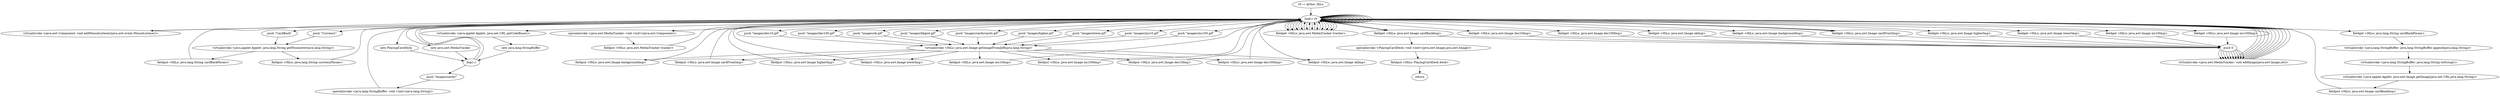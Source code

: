 digraph "" {
    "r0 := @this: HiLo"
    "load.r r0"
    "r0 := @this: HiLo"->"load.r r0";
    "load.r r0"->"load.r r0";
    "virtualinvoke <java.awt.Component: void addMouseListener(java.awt.event.MouseListener)>"
    "load.r r0"->"virtualinvoke <java.awt.Component: void addMouseListener(java.awt.event.MouseListener)>";
    "virtualinvoke <java.awt.Component: void addMouseListener(java.awt.event.MouseListener)>"->"load.r r0";
    "load.r r0"->"load.r r0";
    "push \"CardBack\""
    "load.r r0"->"push \"CardBack\"";
    "virtualinvoke <java.applet.Applet: java.lang.String getParameter(java.lang.String)>"
    "push \"CardBack\""->"virtualinvoke <java.applet.Applet: java.lang.String getParameter(java.lang.String)>";
    "fieldput <HiLo: java.lang.String cardBackParam>"
    "virtualinvoke <java.applet.Applet: java.lang.String getParameter(java.lang.String)>"->"fieldput <HiLo: java.lang.String cardBackParam>";
    "fieldput <HiLo: java.lang.String cardBackParam>"->"load.r r0";
    "load.r r0"->"load.r r0";
    "push \"Currency\""
    "load.r r0"->"push \"Currency\"";
    "push \"Currency\""->"virtualinvoke <java.applet.Applet: java.lang.String getParameter(java.lang.String)>";
    "fieldput <HiLo: java.lang.String currencyParam>"
    "virtualinvoke <java.applet.Applet: java.lang.String getParameter(java.lang.String)>"->"fieldput <HiLo: java.lang.String currencyParam>";
    "fieldput <HiLo: java.lang.String currencyParam>"->"load.r r0";
    "new java.awt.MediaTracker"
    "load.r r0"->"new java.awt.MediaTracker";
    "dup1.r"
    "new java.awt.MediaTracker"->"dup1.r";
    "dup1.r"->"load.r r0";
    "specialinvoke <java.awt.MediaTracker: void <init>(java.awt.Component)>"
    "load.r r0"->"specialinvoke <java.awt.MediaTracker: void <init>(java.awt.Component)>";
    "fieldput <HiLo: java.awt.MediaTracker tracker>"
    "specialinvoke <java.awt.MediaTracker: void <init>(java.awt.Component)>"->"fieldput <HiLo: java.awt.MediaTracker tracker>";
    "fieldput <HiLo: java.awt.MediaTracker tracker>"->"load.r r0";
    "load.r r0"->"load.r r0";
    "push \"images/bkgnd.gif\""
    "load.r r0"->"push \"images/bkgnd.gif\"";
    "virtualinvoke <HiLo: java.awt.Image getImageFromJAR(java.lang.String)>"
    "push \"images/bkgnd.gif\""->"virtualinvoke <HiLo: java.awt.Image getImageFromJAR(java.lang.String)>";
    "fieldput <HiLo: java.awt.Image backgroundImg>"
    "virtualinvoke <HiLo: java.awt.Image getImageFromJAR(java.lang.String)>"->"fieldput <HiLo: java.awt.Image backgroundImg>";
    "fieldput <HiLo: java.awt.Image backgroundImg>"->"load.r r0";
    "fieldget <HiLo: java.awt.MediaTracker tracker>"
    "load.r r0"->"fieldget <HiLo: java.awt.MediaTracker tracker>";
    "fieldget <HiLo: java.awt.MediaTracker tracker>"->"load.r r0";
    "fieldget <HiLo: java.awt.Image backgroundImg>"
    "load.r r0"->"fieldget <HiLo: java.awt.Image backgroundImg>";
    "push 0"
    "fieldget <HiLo: java.awt.Image backgroundImg>"->"push 0";
    "virtualinvoke <java.awt.MediaTracker: void addImage(java.awt.Image,int)>"
    "push 0"->"virtualinvoke <java.awt.MediaTracker: void addImage(java.awt.Image,int)>";
    "virtualinvoke <java.awt.MediaTracker: void addImage(java.awt.Image,int)>"->"load.r r0";
    "load.r r0"->"load.r r0";
    "push \"images/cards/cards.gif\""
    "load.r r0"->"push \"images/cards/cards.gif\"";
    "push \"images/cards/cards.gif\""->"virtualinvoke <HiLo: java.awt.Image getImageFromJAR(java.lang.String)>";
    "fieldput <HiLo: java.awt.Image cardFrontImg>"
    "virtualinvoke <HiLo: java.awt.Image getImageFromJAR(java.lang.String)>"->"fieldput <HiLo: java.awt.Image cardFrontImg>";
    "fieldput <HiLo: java.awt.Image cardFrontImg>"->"load.r r0";
    "load.r r0"->"fieldget <HiLo: java.awt.MediaTracker tracker>";
    "fieldget <HiLo: java.awt.MediaTracker tracker>"->"load.r r0";
    "fieldget <HiLo: java.awt.Image cardFrontImg>"
    "load.r r0"->"fieldget <HiLo: java.awt.Image cardFrontImg>";
    "fieldget <HiLo: java.awt.Image cardFrontImg>"->"push 0";
    "push 0"->"virtualinvoke <java.awt.MediaTracker: void addImage(java.awt.Image,int)>";
    "virtualinvoke <java.awt.MediaTracker: void addImage(java.awt.Image,int)>"->"load.r r0";
    "load.r r0"->"load.r r0";
    "load.r r0"->"load.r r0";
    "virtualinvoke <java.applet.Applet: java.net.URL getCodeBase()>"
    "load.r r0"->"virtualinvoke <java.applet.Applet: java.net.URL getCodeBase()>";
    "new java.lang.StringBuffer"
    "virtualinvoke <java.applet.Applet: java.net.URL getCodeBase()>"->"new java.lang.StringBuffer";
    "new java.lang.StringBuffer"->"dup1.r";
    "push \"images/cards/\""
    "dup1.r"->"push \"images/cards/\"";
    "specialinvoke <java.lang.StringBuffer: void <init>(java.lang.String)>"
    "push \"images/cards/\""->"specialinvoke <java.lang.StringBuffer: void <init>(java.lang.String)>";
    "specialinvoke <java.lang.StringBuffer: void <init>(java.lang.String)>"->"load.r r0";
    "fieldget <HiLo: java.lang.String cardBackParam>"
    "load.r r0"->"fieldget <HiLo: java.lang.String cardBackParam>";
    "virtualinvoke <java.lang.StringBuffer: java.lang.StringBuffer append(java.lang.String)>"
    "fieldget <HiLo: java.lang.String cardBackParam>"->"virtualinvoke <java.lang.StringBuffer: java.lang.StringBuffer append(java.lang.String)>";
    "virtualinvoke <java.lang.StringBuffer: java.lang.String toString()>"
    "virtualinvoke <java.lang.StringBuffer: java.lang.StringBuffer append(java.lang.String)>"->"virtualinvoke <java.lang.StringBuffer: java.lang.String toString()>";
    "virtualinvoke <java.applet.Applet: java.awt.Image getImage(java.net.URL,java.lang.String)>"
    "virtualinvoke <java.lang.StringBuffer: java.lang.String toString()>"->"virtualinvoke <java.applet.Applet: java.awt.Image getImage(java.net.URL,java.lang.String)>";
    "fieldput <HiLo: java.awt.Image cardBackImg>"
    "virtualinvoke <java.applet.Applet: java.awt.Image getImage(java.net.URL,java.lang.String)>"->"fieldput <HiLo: java.awt.Image cardBackImg>";
    "fieldput <HiLo: java.awt.Image cardBackImg>"->"load.r r0";
    "load.r r0"->"fieldget <HiLo: java.awt.MediaTracker tracker>";
    "fieldget <HiLo: java.awt.MediaTracker tracker>"->"load.r r0";
    "fieldget <HiLo: java.awt.Image cardBackImg>"
    "load.r r0"->"fieldget <HiLo: java.awt.Image cardBackImg>";
    "fieldget <HiLo: java.awt.Image cardBackImg>"->"push 0";
    "push 0"->"virtualinvoke <java.awt.MediaTracker: void addImage(java.awt.Image,int)>";
    "virtualinvoke <java.awt.MediaTracker: void addImage(java.awt.Image,int)>"->"load.r r0";
    "load.r r0"->"load.r r0";
    "push \"images/higher.gif\""
    "load.r r0"->"push \"images/higher.gif\"";
    "push \"images/higher.gif\""->"virtualinvoke <HiLo: java.awt.Image getImageFromJAR(java.lang.String)>";
    "fieldput <HiLo: java.awt.Image higherImg>"
    "virtualinvoke <HiLo: java.awt.Image getImageFromJAR(java.lang.String)>"->"fieldput <HiLo: java.awt.Image higherImg>";
    "fieldput <HiLo: java.awt.Image higherImg>"->"load.r r0";
    "load.r r0"->"fieldget <HiLo: java.awt.MediaTracker tracker>";
    "fieldget <HiLo: java.awt.MediaTracker tracker>"->"load.r r0";
    "fieldget <HiLo: java.awt.Image higherImg>"
    "load.r r0"->"fieldget <HiLo: java.awt.Image higherImg>";
    "fieldget <HiLo: java.awt.Image higherImg>"->"push 0";
    "push 0"->"virtualinvoke <java.awt.MediaTracker: void addImage(java.awt.Image,int)>";
    "virtualinvoke <java.awt.MediaTracker: void addImage(java.awt.Image,int)>"->"load.r r0";
    "load.r r0"->"load.r r0";
    "push \"images/lower.gif\""
    "load.r r0"->"push \"images/lower.gif\"";
    "push \"images/lower.gif\""->"virtualinvoke <HiLo: java.awt.Image getImageFromJAR(java.lang.String)>";
    "fieldput <HiLo: java.awt.Image lowerImg>"
    "virtualinvoke <HiLo: java.awt.Image getImageFromJAR(java.lang.String)>"->"fieldput <HiLo: java.awt.Image lowerImg>";
    "fieldput <HiLo: java.awt.Image lowerImg>"->"load.r r0";
    "load.r r0"->"fieldget <HiLo: java.awt.MediaTracker tracker>";
    "fieldget <HiLo: java.awt.MediaTracker tracker>"->"load.r r0";
    "fieldget <HiLo: java.awt.Image lowerImg>"
    "load.r r0"->"fieldget <HiLo: java.awt.Image lowerImg>";
    "fieldget <HiLo: java.awt.Image lowerImg>"->"push 0";
    "push 0"->"virtualinvoke <java.awt.MediaTracker: void addImage(java.awt.Image,int)>";
    "virtualinvoke <java.awt.MediaTracker: void addImage(java.awt.Image,int)>"->"load.r r0";
    "load.r r0"->"load.r r0";
    "push \"images/inc10.gif\""
    "load.r r0"->"push \"images/inc10.gif\"";
    "push \"images/inc10.gif\""->"virtualinvoke <HiLo: java.awt.Image getImageFromJAR(java.lang.String)>";
    "fieldput <HiLo: java.awt.Image inc10Img>"
    "virtualinvoke <HiLo: java.awt.Image getImageFromJAR(java.lang.String)>"->"fieldput <HiLo: java.awt.Image inc10Img>";
    "fieldput <HiLo: java.awt.Image inc10Img>"->"load.r r0";
    "load.r r0"->"fieldget <HiLo: java.awt.MediaTracker tracker>";
    "fieldget <HiLo: java.awt.MediaTracker tracker>"->"load.r r0";
    "fieldget <HiLo: java.awt.Image inc10Img>"
    "load.r r0"->"fieldget <HiLo: java.awt.Image inc10Img>";
    "fieldget <HiLo: java.awt.Image inc10Img>"->"push 0";
    "push 0"->"virtualinvoke <java.awt.MediaTracker: void addImage(java.awt.Image,int)>";
    "virtualinvoke <java.awt.MediaTracker: void addImage(java.awt.Image,int)>"->"load.r r0";
    "load.r r0"->"load.r r0";
    "push \"images/inc100.gif\""
    "load.r r0"->"push \"images/inc100.gif\"";
    "push \"images/inc100.gif\""->"virtualinvoke <HiLo: java.awt.Image getImageFromJAR(java.lang.String)>";
    "fieldput <HiLo: java.awt.Image inc100Img>"
    "virtualinvoke <HiLo: java.awt.Image getImageFromJAR(java.lang.String)>"->"fieldput <HiLo: java.awt.Image inc100Img>";
    "fieldput <HiLo: java.awt.Image inc100Img>"->"load.r r0";
    "load.r r0"->"fieldget <HiLo: java.awt.MediaTracker tracker>";
    "fieldget <HiLo: java.awt.MediaTracker tracker>"->"load.r r0";
    "fieldget <HiLo: java.awt.Image inc100Img>"
    "load.r r0"->"fieldget <HiLo: java.awt.Image inc100Img>";
    "fieldget <HiLo: java.awt.Image inc100Img>"->"push 0";
    "push 0"->"virtualinvoke <java.awt.MediaTracker: void addImage(java.awt.Image,int)>";
    "virtualinvoke <java.awt.MediaTracker: void addImage(java.awt.Image,int)>"->"load.r r0";
    "load.r r0"->"load.r r0";
    "push \"images/dec10.gif\""
    "load.r r0"->"push \"images/dec10.gif\"";
    "push \"images/dec10.gif\""->"virtualinvoke <HiLo: java.awt.Image getImageFromJAR(java.lang.String)>";
    "fieldput <HiLo: java.awt.Image dec10Img>"
    "virtualinvoke <HiLo: java.awt.Image getImageFromJAR(java.lang.String)>"->"fieldput <HiLo: java.awt.Image dec10Img>";
    "fieldput <HiLo: java.awt.Image dec10Img>"->"load.r r0";
    "load.r r0"->"fieldget <HiLo: java.awt.MediaTracker tracker>";
    "fieldget <HiLo: java.awt.MediaTracker tracker>"->"load.r r0";
    "fieldget <HiLo: java.awt.Image dec10Img>"
    "load.r r0"->"fieldget <HiLo: java.awt.Image dec10Img>";
    "fieldget <HiLo: java.awt.Image dec10Img>"->"push 0";
    "push 0"->"virtualinvoke <java.awt.MediaTracker: void addImage(java.awt.Image,int)>";
    "virtualinvoke <java.awt.MediaTracker: void addImage(java.awt.Image,int)>"->"load.r r0";
    "load.r r0"->"load.r r0";
    "push \"images/dec100.gif\""
    "load.r r0"->"push \"images/dec100.gif\"";
    "push \"images/dec100.gif\""->"virtualinvoke <HiLo: java.awt.Image getImageFromJAR(java.lang.String)>";
    "fieldput <HiLo: java.awt.Image dec100Img>"
    "virtualinvoke <HiLo: java.awt.Image getImageFromJAR(java.lang.String)>"->"fieldput <HiLo: java.awt.Image dec100Img>";
    "fieldput <HiLo: java.awt.Image dec100Img>"->"load.r r0";
    "load.r r0"->"fieldget <HiLo: java.awt.MediaTracker tracker>";
    "fieldget <HiLo: java.awt.MediaTracker tracker>"->"load.r r0";
    "fieldget <HiLo: java.awt.Image dec100Img>"
    "load.r r0"->"fieldget <HiLo: java.awt.Image dec100Img>";
    "fieldget <HiLo: java.awt.Image dec100Img>"->"push 0";
    "push 0"->"virtualinvoke <java.awt.MediaTracker: void addImage(java.awt.Image,int)>";
    "virtualinvoke <java.awt.MediaTracker: void addImage(java.awt.Image,int)>"->"load.r r0";
    "load.r r0"->"load.r r0";
    "push \"images/ok.gif\""
    "load.r r0"->"push \"images/ok.gif\"";
    "push \"images/ok.gif\""->"virtualinvoke <HiLo: java.awt.Image getImageFromJAR(java.lang.String)>";
    "fieldput <HiLo: java.awt.Image okImg>"
    "virtualinvoke <HiLo: java.awt.Image getImageFromJAR(java.lang.String)>"->"fieldput <HiLo: java.awt.Image okImg>";
    "fieldput <HiLo: java.awt.Image okImg>"->"load.r r0";
    "load.r r0"->"fieldget <HiLo: java.awt.MediaTracker tracker>";
    "fieldget <HiLo: java.awt.MediaTracker tracker>"->"load.r r0";
    "fieldget <HiLo: java.awt.Image okImg>"
    "load.r r0"->"fieldget <HiLo: java.awt.Image okImg>";
    "fieldget <HiLo: java.awt.Image okImg>"->"push 0";
    "push 0"->"virtualinvoke <java.awt.MediaTracker: void addImage(java.awt.Image,int)>";
    "virtualinvoke <java.awt.MediaTracker: void addImage(java.awt.Image,int)>"->"load.r r0";
    "new PlayingCardDeck"
    "load.r r0"->"new PlayingCardDeck";
    "new PlayingCardDeck"->"dup1.r";
    "dup1.r"->"load.r r0";
    "load.r r0"->"fieldget <HiLo: java.awt.Image cardFrontImg>";
    "fieldget <HiLo: java.awt.Image cardFrontImg>"->"load.r r0";
    "load.r r0"->"fieldget <HiLo: java.awt.Image cardBackImg>";
    "specialinvoke <PlayingCardDeck: void <init>(java.awt.Image,java.awt.Image)>"
    "fieldget <HiLo: java.awt.Image cardBackImg>"->"specialinvoke <PlayingCardDeck: void <init>(java.awt.Image,java.awt.Image)>";
    "fieldput <HiLo: PlayingCardDeck deck>"
    "specialinvoke <PlayingCardDeck: void <init>(java.awt.Image,java.awt.Image)>"->"fieldput <HiLo: PlayingCardDeck deck>";
    "return"
    "fieldput <HiLo: PlayingCardDeck deck>"->"return";
}
